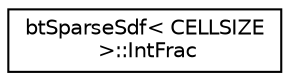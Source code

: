 digraph "Graphical Class Hierarchy"
{
  edge [fontname="Helvetica",fontsize="10",labelfontname="Helvetica",labelfontsize="10"];
  node [fontname="Helvetica",fontsize="10",shape=record];
  rankdir="LR";
  Node1 [label="btSparseSdf\< CELLSIZE\l \>::IntFrac",height=0.2,width=0.4,color="black", fillcolor="white", style="filled",URL="$structbt_sparse_sdf_1_1_int_frac.html"];
}

